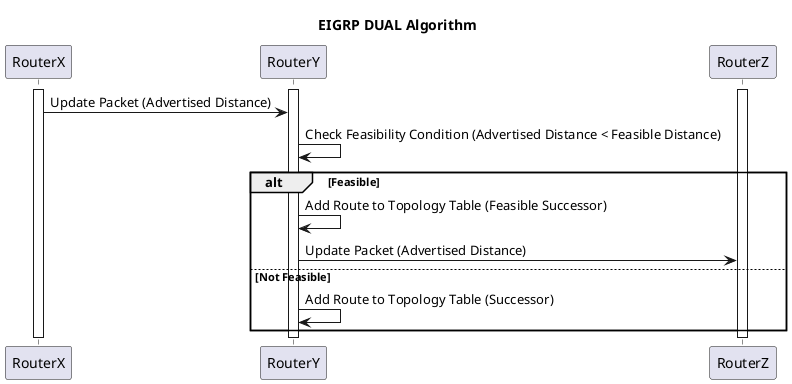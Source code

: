 
@startuml EIGRP DUAL Algorithm

title EIGRP DUAL Algorithm

participant RouterX
participant RouterY
participant RouterZ

activate RouterX
activate RouterY
activate RouterZ

RouterX -> RouterY: Update Packet (Advertised Distance)
RouterY -> RouterY: Check Feasibility Condition (Advertised Distance < Feasible Distance)
alt Feasible
    RouterY -> RouterY: Add Route to Topology Table (Feasible Successor)
    RouterY -> RouterZ: Update Packet (Advertised Distance)
else Not Feasible
    RouterY -> RouterY: Add Route to Topology Table (Successor)
end

deactivate RouterX
deactivate RouterY
deactivate RouterZ

@enduml

